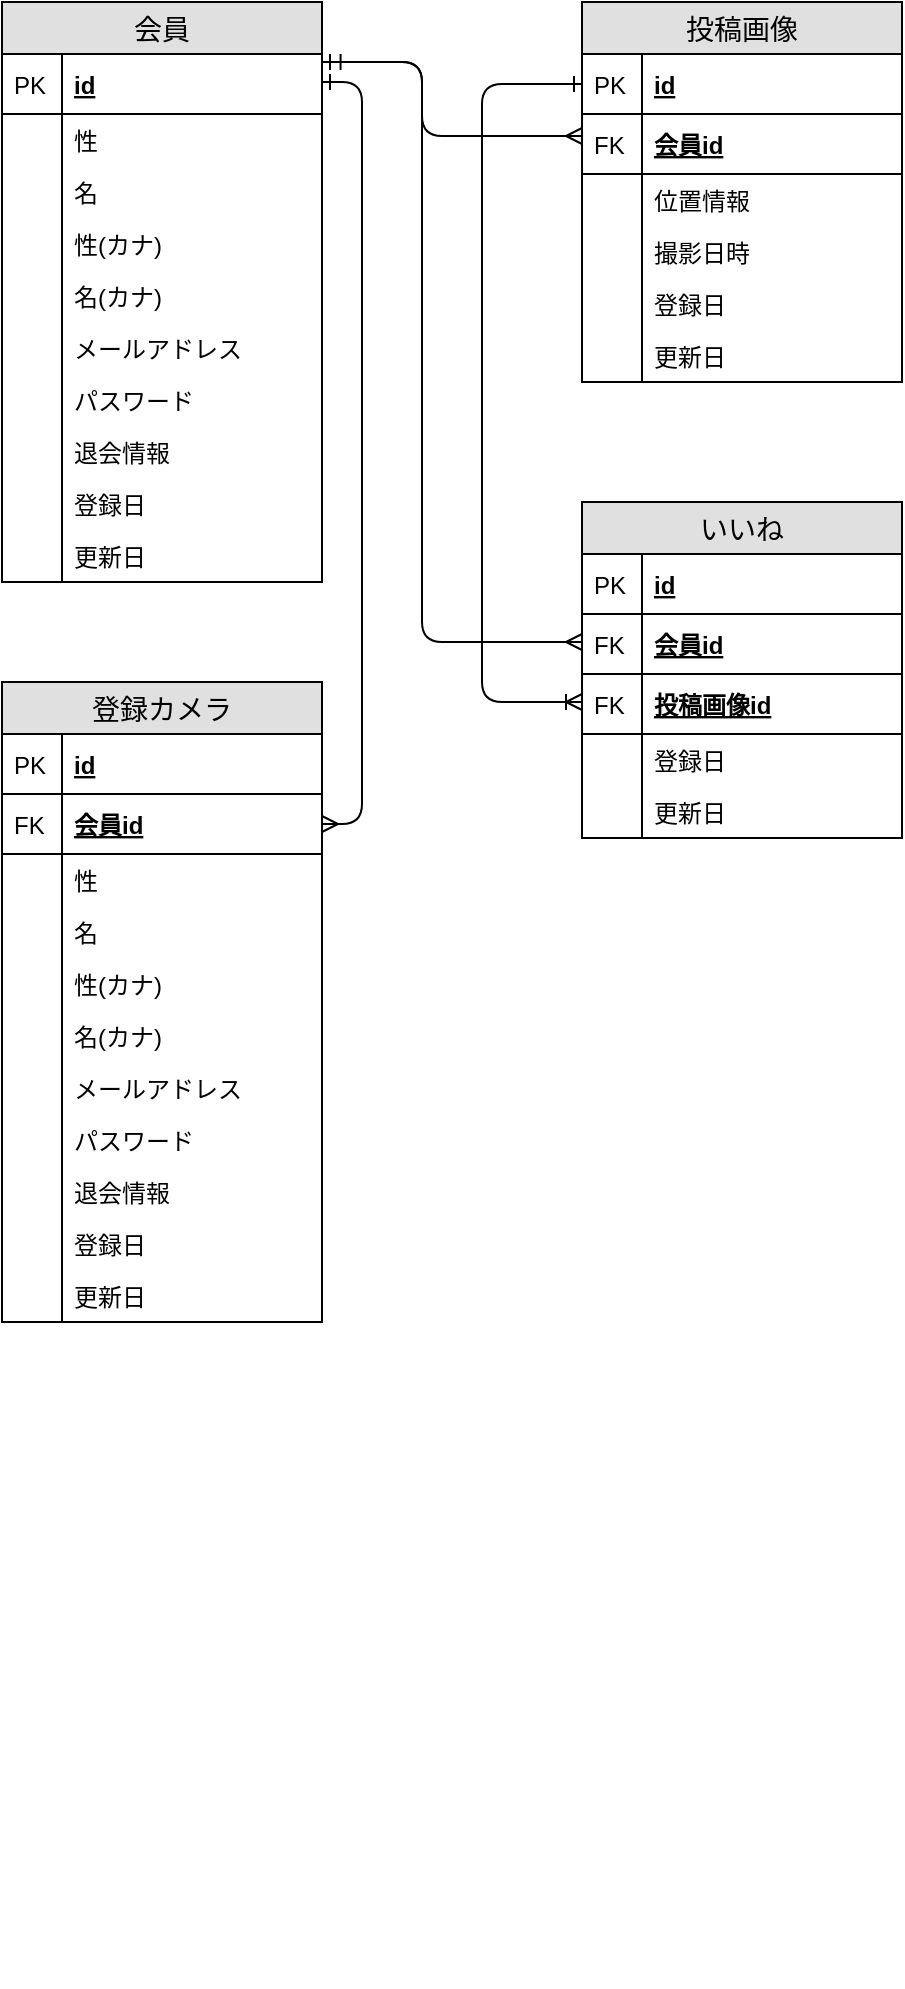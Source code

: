 <mxfile version="12.4.8" type="device"><diagram id="2YEJJsiA5MkWeMInG1u1" name="ページ1"><mxGraphModel dx="1006" dy="685" grid="1" gridSize="10" guides="1" tooltips="1" connect="1" arrows="1" fold="1" page="1" pageScale="1" pageWidth="827" pageHeight="1169" math="0" shadow="0"><root><mxCell id="0"/><mxCell id="1" parent="0"/><mxCell id="xX4bJRp2YDhabwy3D7qA-1" value="&lt;table&gt;&lt;tbody&gt;&lt;tr&gt;&lt;td&gt;&lt;br&gt;&lt;/td&gt;&lt;td&gt;&lt;br&gt;&lt;/td&gt;&lt;td&gt;&lt;br&gt;&lt;/td&gt;&lt;td&gt;&lt;br&gt;&lt;/td&gt;&lt;td&gt;&lt;br&gt;&lt;/td&gt;&lt;td&gt;&lt;br&gt;&lt;/td&gt;&lt;td&gt;&lt;br&gt;&lt;/td&gt;&lt;td&gt;&lt;br&gt;&lt;/td&gt;&lt;td&gt;&lt;br&gt;&lt;/td&gt;&lt;td&gt;&lt;br&gt;&lt;/td&gt;&lt;td&gt;&lt;br&gt;&lt;/td&gt;&lt;td&gt;&lt;br&gt;&lt;/td&gt;&lt;td&gt;&lt;br&gt;&lt;/td&gt;&lt;td&gt;&lt;br&gt;&lt;/td&gt;&lt;td&gt;&lt;br&gt;&lt;/td&gt;&lt;td&gt;&lt;br&gt;&lt;/td&gt;&lt;td&gt;&lt;br&gt;&lt;/td&gt;&lt;td&gt;&lt;br&gt;&lt;/td&gt;&lt;/tr&gt;&lt;tr&gt;&lt;td&gt;&lt;br&gt;&lt;/td&gt;&lt;td&gt;&lt;br&gt;&lt;/td&gt;&lt;td&gt;&lt;br&gt;&lt;/td&gt;&lt;td&gt;&lt;br&gt;&lt;/td&gt;&lt;td&gt;&lt;br&gt;&lt;/td&gt;&lt;td&gt;&lt;br&gt;&lt;/td&gt;&lt;td&gt;&lt;br&gt;&lt;/td&gt;&lt;td&gt;&lt;br&gt;&lt;/td&gt;&lt;td&gt;&lt;br&gt;&lt;/td&gt;&lt;td&gt;&lt;br&gt;&lt;/td&gt;&lt;td&gt;&lt;br&gt;&lt;/td&gt;&lt;td&gt;&lt;br&gt;&lt;/td&gt;&lt;td&gt;&lt;br&gt;&lt;/td&gt;&lt;td&gt;&lt;br&gt;&lt;/td&gt;&lt;td&gt;&lt;br&gt;&lt;/td&gt;&lt;td&gt;&lt;br&gt;&lt;/td&gt;&lt;td&gt;&lt;br&gt;&lt;/td&gt;&lt;td&gt;&lt;br&gt;&lt;/td&gt;&lt;/tr&gt;&lt;tr&gt;&lt;td&gt;&lt;br&gt;&lt;/td&gt;&lt;td&gt;&lt;br&gt;&lt;/td&gt;&lt;td&gt;&lt;br&gt;&lt;/td&gt;&lt;td&gt;&lt;br&gt;&lt;/td&gt;&lt;td&gt;&lt;br&gt;&lt;/td&gt;&lt;td&gt;&lt;br&gt;&lt;/td&gt;&lt;td&gt;&lt;br&gt;&lt;/td&gt;&lt;td&gt;&lt;br&gt;&lt;/td&gt;&lt;td&gt;&lt;br&gt;&lt;/td&gt;&lt;td&gt;&lt;br&gt;&lt;/td&gt;&lt;td&gt;&lt;br&gt;&lt;/td&gt;&lt;td&gt;&lt;br&gt;&lt;/td&gt;&lt;td&gt;&lt;br&gt;&lt;/td&gt;&lt;td&gt;&lt;br&gt;&lt;/td&gt;&lt;td&gt;&lt;br&gt;&lt;/td&gt;&lt;td&gt;&lt;br&gt;&lt;/td&gt;&lt;td&gt;&lt;br&gt;&lt;/td&gt;&lt;td&gt;&lt;br&gt;&lt;/td&gt;&lt;/tr&gt;&lt;tr&gt;&lt;td&gt;&lt;br&gt;&lt;/td&gt;&lt;td&gt;&lt;br&gt;&lt;/td&gt;&lt;td&gt;&lt;br&gt;&lt;/td&gt;&lt;td&gt;&lt;br&gt;&lt;/td&gt;&lt;td&gt;&lt;br&gt;&lt;/td&gt;&lt;td&gt;&lt;br&gt;&lt;/td&gt;&lt;td&gt;&lt;br&gt;&lt;/td&gt;&lt;td&gt;&lt;br&gt;&lt;/td&gt;&lt;td&gt;&lt;br&gt;&lt;/td&gt;&lt;td&gt;&lt;br&gt;&lt;/td&gt;&lt;td&gt;&lt;br&gt;&lt;/td&gt;&lt;td&gt;&lt;br&gt;&lt;/td&gt;&lt;td&gt;&lt;br&gt;&lt;/td&gt;&lt;td&gt;&lt;br&gt;&lt;/td&gt;&lt;td&gt;&lt;br&gt;&lt;/td&gt;&lt;td&gt;&lt;br&gt;&lt;/td&gt;&lt;td&gt;&lt;br&gt;&lt;/td&gt;&lt;td&gt;&lt;br&gt;&lt;/td&gt;&lt;/tr&gt;&lt;tr&gt;&lt;td&gt;&lt;br&gt;&lt;/td&gt;&lt;td&gt;&lt;br&gt;&lt;/td&gt;&lt;td&gt;&lt;br&gt;&lt;/td&gt;&lt;td&gt;&lt;br&gt;&lt;/td&gt;&lt;td&gt;&lt;br&gt;&lt;/td&gt;&lt;td&gt;&lt;br&gt;&lt;/td&gt;&lt;td&gt;&lt;br&gt;&lt;/td&gt;&lt;td&gt;&lt;br&gt;&lt;/td&gt;&lt;td&gt;&lt;br&gt;&lt;/td&gt;&lt;td&gt;&lt;br&gt;&lt;/td&gt;&lt;td&gt;&lt;br&gt;&lt;/td&gt;&lt;td&gt;&lt;br&gt;&lt;/td&gt;&lt;td&gt;&lt;br&gt;&lt;/td&gt;&lt;td&gt;&lt;br&gt;&lt;/td&gt;&lt;td&gt;&lt;br&gt;&lt;/td&gt;&lt;td&gt;&lt;br&gt;&lt;/td&gt;&lt;td&gt;&lt;br&gt;&lt;/td&gt;&lt;td&gt;&lt;br&gt;&lt;/td&gt;&lt;/tr&gt;&lt;tr&gt;&lt;td&gt;&lt;br&gt;&lt;/td&gt;&lt;td&gt;&lt;br&gt;&lt;/td&gt;&lt;td&gt;&lt;br&gt;&lt;/td&gt;&lt;td&gt;&lt;br&gt;&lt;/td&gt;&lt;td&gt;&lt;br&gt;&lt;/td&gt;&lt;td&gt;&lt;br&gt;&lt;/td&gt;&lt;td&gt;&lt;br&gt;&lt;/td&gt;&lt;td&gt;&lt;br&gt;&lt;/td&gt;&lt;td&gt;&lt;br&gt;&lt;/td&gt;&lt;td&gt;&lt;br&gt;&lt;/td&gt;&lt;td&gt;&lt;br&gt;&lt;/td&gt;&lt;td&gt;&lt;br&gt;&lt;/td&gt;&lt;td&gt;&lt;br&gt;&lt;/td&gt;&lt;td&gt;&lt;br&gt;&lt;/td&gt;&lt;td&gt;&lt;br&gt;&lt;/td&gt;&lt;td&gt;&lt;br&gt;&lt;/td&gt;&lt;td&gt;&lt;br&gt;&lt;/td&gt;&lt;td&gt;&lt;br&gt;&lt;/td&gt;&lt;/tr&gt;&lt;tr&gt;&lt;td&gt;&lt;br&gt;&lt;/td&gt;&lt;td&gt;&lt;br&gt;&lt;/td&gt;&lt;td&gt;&lt;br&gt;&lt;/td&gt;&lt;td&gt;&lt;br&gt;&lt;/td&gt;&lt;td&gt;&lt;br&gt;&lt;/td&gt;&lt;td&gt;&lt;br&gt;&lt;/td&gt;&lt;td&gt;&lt;br&gt;&lt;/td&gt;&lt;td&gt;&lt;br&gt;&lt;/td&gt;&lt;td&gt;&lt;br&gt;&lt;/td&gt;&lt;td&gt;&lt;br&gt;&lt;/td&gt;&lt;td&gt;&lt;br&gt;&lt;/td&gt;&lt;td&gt;&lt;br&gt;&lt;/td&gt;&lt;td&gt;&lt;br&gt;&lt;/td&gt;&lt;td&gt;&lt;br&gt;&lt;/td&gt;&lt;td&gt;&lt;br&gt;&lt;/td&gt;&lt;td&gt;&lt;br&gt;&lt;/td&gt;&lt;td&gt;&lt;br&gt;&lt;/td&gt;&lt;td&gt;&lt;br&gt;&lt;/td&gt;&lt;/tr&gt;&lt;tr&gt;&lt;td&gt;&lt;br&gt;&lt;/td&gt;&lt;td&gt;&lt;br&gt;&lt;/td&gt;&lt;td&gt;&lt;br&gt;&lt;/td&gt;&lt;td&gt;&lt;br&gt;&lt;/td&gt;&lt;td&gt;&lt;br&gt;&lt;/td&gt;&lt;td&gt;&lt;br&gt;&lt;/td&gt;&lt;td&gt;&lt;br&gt;&lt;/td&gt;&lt;td&gt;&lt;br&gt;&lt;/td&gt;&lt;td&gt;&lt;br&gt;&lt;/td&gt;&lt;td&gt;&lt;br&gt;&lt;/td&gt;&lt;td&gt;&lt;br&gt;&lt;/td&gt;&lt;td&gt;&lt;br&gt;&lt;/td&gt;&lt;td&gt;&lt;br&gt;&lt;/td&gt;&lt;td&gt;&lt;br&gt;&lt;/td&gt;&lt;td&gt;&lt;br&gt;&lt;/td&gt;&lt;td&gt;&lt;br&gt;&lt;/td&gt;&lt;td&gt;&lt;br&gt;&lt;/td&gt;&lt;td&gt;&lt;br&gt;&lt;/td&gt;&lt;/tr&gt;&lt;tr&gt;&lt;td&gt;&lt;br&gt;&lt;/td&gt;&lt;td&gt;&lt;br&gt;&lt;/td&gt;&lt;td&gt;&lt;br&gt;&lt;/td&gt;&lt;td&gt;&lt;br&gt;&lt;/td&gt;&lt;td&gt;&lt;br&gt;&lt;/td&gt;&lt;td&gt;&lt;br&gt;&lt;/td&gt;&lt;td&gt;&lt;br&gt;&lt;/td&gt;&lt;td&gt;&lt;br&gt;&lt;/td&gt;&lt;td&gt;&lt;br&gt;&lt;/td&gt;&lt;td&gt;&lt;br&gt;&lt;/td&gt;&lt;td&gt;&lt;br&gt;&lt;/td&gt;&lt;td&gt;&lt;br&gt;&lt;/td&gt;&lt;td&gt;&lt;br&gt;&lt;/td&gt;&lt;td&gt;&lt;br&gt;&lt;/td&gt;&lt;td&gt;&lt;br&gt;&lt;/td&gt;&lt;td&gt;&lt;br&gt;&lt;/td&gt;&lt;td&gt;&lt;br&gt;&lt;/td&gt;&lt;td&gt;&lt;br&gt;&lt;/td&gt;&lt;/tr&gt;&lt;tr&gt;&lt;td&gt;&lt;br&gt;&lt;/td&gt;&lt;td&gt;&lt;br&gt;&lt;/td&gt;&lt;td&gt;&lt;br&gt;&lt;/td&gt;&lt;td&gt;&lt;br&gt;&lt;/td&gt;&lt;td&gt;&lt;br&gt;&lt;/td&gt;&lt;td&gt;&lt;br&gt;&lt;/td&gt;&lt;td&gt;&lt;br&gt;&lt;/td&gt;&lt;td&gt;&lt;br&gt;&lt;/td&gt;&lt;td&gt;&lt;br&gt;&lt;/td&gt;&lt;td&gt;&lt;br&gt;&lt;/td&gt;&lt;td&gt;&lt;br&gt;&lt;/td&gt;&lt;td&gt;&lt;br&gt;&lt;/td&gt;&lt;td&gt;&lt;br&gt;&lt;/td&gt;&lt;td&gt;&lt;br&gt;&lt;/td&gt;&lt;td&gt;&lt;br&gt;&lt;/td&gt;&lt;td&gt;&lt;br&gt;&lt;/td&gt;&lt;td&gt;&lt;br&gt;&lt;/td&gt;&lt;td&gt;&lt;br&gt;&lt;/td&gt;&lt;/tr&gt;&lt;tr&gt;&lt;td&gt;&lt;br&gt;&lt;/td&gt;&lt;td&gt;&lt;br&gt;&lt;/td&gt;&lt;td&gt;&lt;br&gt;&lt;/td&gt;&lt;td&gt;&lt;br&gt;&lt;/td&gt;&lt;td&gt;&lt;br&gt;&lt;/td&gt;&lt;td&gt;&lt;br&gt;&lt;/td&gt;&lt;td&gt;&lt;br&gt;&lt;/td&gt;&lt;td&gt;&lt;br&gt;&lt;/td&gt;&lt;td&gt;&lt;br&gt;&lt;/td&gt;&lt;td&gt;&lt;br&gt;&lt;/td&gt;&lt;td&gt;&lt;br&gt;&lt;/td&gt;&lt;td&gt;&lt;br&gt;&lt;/td&gt;&lt;td&gt;&lt;br&gt;&lt;/td&gt;&lt;td&gt;&lt;br&gt;&lt;/td&gt;&lt;td&gt;&lt;br&gt;&lt;/td&gt;&lt;td&gt;&lt;br&gt;&lt;/td&gt;&lt;td&gt;&lt;br&gt;&lt;/td&gt;&lt;td&gt;&lt;br&gt;&lt;/td&gt;&lt;/tr&gt;&lt;tr&gt;&lt;td&gt;&lt;br&gt;&lt;/td&gt;&lt;td&gt;&lt;br&gt;&lt;/td&gt;&lt;td&gt;&lt;br&gt;&lt;/td&gt;&lt;td&gt;&lt;br&gt;&lt;/td&gt;&lt;td&gt;&lt;br&gt;&lt;/td&gt;&lt;td&gt;&lt;br&gt;&lt;/td&gt;&lt;td&gt;&lt;br&gt;&lt;/td&gt;&lt;td&gt;&lt;br&gt;&lt;/td&gt;&lt;td&gt;&lt;br&gt;&lt;/td&gt;&lt;td&gt;&lt;br&gt;&lt;/td&gt;&lt;td&gt;&lt;br&gt;&lt;/td&gt;&lt;td&gt;&lt;br&gt;&lt;/td&gt;&lt;td&gt;&lt;br&gt;&lt;/td&gt;&lt;td&gt;&lt;br&gt;&lt;/td&gt;&lt;td&gt;&lt;br&gt;&lt;/td&gt;&lt;td&gt;&lt;br&gt;&lt;/td&gt;&lt;td&gt;&lt;br&gt;&lt;/td&gt;&lt;td&gt;&lt;br&gt;&lt;/td&gt;&lt;/tr&gt;&lt;/tbody&gt;&lt;/table&gt;" style="text;html=1;align=center;verticalAlign=middle;resizable=0;points=[];autosize=1;" vertex="1" parent="1"><mxGeometry x="385" y="811" width="90" height="220" as="geometry"/></mxCell><mxCell id="xX4bJRp2YDhabwy3D7qA-4" value="会員" style="swimlane;fontStyle=0;childLayout=stackLayout;horizontal=1;startSize=26;fillColor=#e0e0e0;horizontalStack=0;resizeParent=1;resizeParentMax=0;resizeLast=0;collapsible=1;marginBottom=0;swimlaneFillColor=#ffffff;align=center;fontSize=14;" vertex="1" parent="1"><mxGeometry x="30" y="40" width="160" height="290" as="geometry"/></mxCell><mxCell id="xX4bJRp2YDhabwy3D7qA-5" value="id" style="shape=partialRectangle;top=0;left=0;right=0;bottom=1;align=left;verticalAlign=middle;fillColor=none;spacingLeft=34;spacingRight=4;overflow=hidden;rotatable=0;points=[[0,0.5],[1,0.5]];portConstraint=eastwest;dropTarget=0;fontStyle=5;fontSize=12;" vertex="1" parent="xX4bJRp2YDhabwy3D7qA-4"><mxGeometry y="26" width="160" height="30" as="geometry"/></mxCell><mxCell id="xX4bJRp2YDhabwy3D7qA-6" value="PK" style="shape=partialRectangle;top=0;left=0;bottom=0;fillColor=none;align=left;verticalAlign=middle;spacingLeft=4;spacingRight=4;overflow=hidden;rotatable=0;points=[];portConstraint=eastwest;part=1;fontSize=12;" vertex="1" connectable="0" parent="xX4bJRp2YDhabwy3D7qA-5"><mxGeometry width="30" height="30" as="geometry"/></mxCell><mxCell id="xX4bJRp2YDhabwy3D7qA-7" value="性" style="shape=partialRectangle;top=0;left=0;right=0;bottom=0;align=left;verticalAlign=top;fillColor=none;spacingLeft=34;spacingRight=4;overflow=hidden;rotatable=0;points=[[0,0.5],[1,0.5]];portConstraint=eastwest;dropTarget=0;fontSize=12;" vertex="1" parent="xX4bJRp2YDhabwy3D7qA-4"><mxGeometry y="56" width="160" height="26" as="geometry"/></mxCell><mxCell id="xX4bJRp2YDhabwy3D7qA-8" value="" style="shape=partialRectangle;top=0;left=0;bottom=0;fillColor=none;align=left;verticalAlign=top;spacingLeft=4;spacingRight=4;overflow=hidden;rotatable=0;points=[];portConstraint=eastwest;part=1;fontSize=12;" vertex="1" connectable="0" parent="xX4bJRp2YDhabwy3D7qA-7"><mxGeometry width="30" height="26" as="geometry"/></mxCell><mxCell id="xX4bJRp2YDhabwy3D7qA-9" value="名" style="shape=partialRectangle;top=0;left=0;right=0;bottom=0;align=left;verticalAlign=top;fillColor=none;spacingLeft=34;spacingRight=4;overflow=hidden;rotatable=0;points=[[0,0.5],[1,0.5]];portConstraint=eastwest;dropTarget=0;fontSize=12;" vertex="1" parent="xX4bJRp2YDhabwy3D7qA-4"><mxGeometry y="82" width="160" height="26" as="geometry"/></mxCell><mxCell id="xX4bJRp2YDhabwy3D7qA-10" value="" style="shape=partialRectangle;top=0;left=0;bottom=0;fillColor=none;align=left;verticalAlign=top;spacingLeft=4;spacingRight=4;overflow=hidden;rotatable=0;points=[];portConstraint=eastwest;part=1;fontSize=12;" vertex="1" connectable="0" parent="xX4bJRp2YDhabwy3D7qA-9"><mxGeometry width="30" height="26" as="geometry"/></mxCell><mxCell id="xX4bJRp2YDhabwy3D7qA-11" value="性(カナ)" style="shape=partialRectangle;top=0;left=0;right=0;bottom=0;align=left;verticalAlign=top;fillColor=none;spacingLeft=34;spacingRight=4;overflow=hidden;rotatable=0;points=[[0,0.5],[1,0.5]];portConstraint=eastwest;dropTarget=0;fontSize=12;" vertex="1" parent="xX4bJRp2YDhabwy3D7qA-4"><mxGeometry y="108" width="160" height="26" as="geometry"/></mxCell><mxCell id="xX4bJRp2YDhabwy3D7qA-12" value="" style="shape=partialRectangle;top=0;left=0;bottom=0;fillColor=none;align=left;verticalAlign=top;spacingLeft=4;spacingRight=4;overflow=hidden;rotatable=0;points=[];portConstraint=eastwest;part=1;fontSize=12;" vertex="1" connectable="0" parent="xX4bJRp2YDhabwy3D7qA-11"><mxGeometry width="30" height="26" as="geometry"/></mxCell><mxCell id="xX4bJRp2YDhabwy3D7qA-15" value="名(カナ)" style="shape=partialRectangle;top=0;left=0;right=0;bottom=0;align=left;verticalAlign=top;fillColor=none;spacingLeft=34;spacingRight=4;overflow=hidden;rotatable=0;points=[[0,0.5],[1,0.5]];portConstraint=eastwest;dropTarget=0;fontSize=12;" vertex="1" parent="xX4bJRp2YDhabwy3D7qA-4"><mxGeometry y="134" width="160" height="26" as="geometry"/></mxCell><mxCell id="xX4bJRp2YDhabwy3D7qA-16" value="" style="shape=partialRectangle;top=0;left=0;bottom=0;fillColor=none;align=left;verticalAlign=top;spacingLeft=4;spacingRight=4;overflow=hidden;rotatable=0;points=[];portConstraint=eastwest;part=1;fontSize=12;" vertex="1" connectable="0" parent="xX4bJRp2YDhabwy3D7qA-15"><mxGeometry width="30" height="26" as="geometry"/></mxCell><mxCell id="xX4bJRp2YDhabwy3D7qA-17" value="メールアドレス" style="shape=partialRectangle;top=0;left=0;right=0;bottom=0;align=left;verticalAlign=top;fillColor=none;spacingLeft=34;spacingRight=4;overflow=hidden;rotatable=0;points=[[0,0.5],[1,0.5]];portConstraint=eastwest;dropTarget=0;fontSize=12;" vertex="1" parent="xX4bJRp2YDhabwy3D7qA-4"><mxGeometry y="160" width="160" height="26" as="geometry"/></mxCell><mxCell id="xX4bJRp2YDhabwy3D7qA-18" value="" style="shape=partialRectangle;top=0;left=0;bottom=0;fillColor=none;align=left;verticalAlign=top;spacingLeft=4;spacingRight=4;overflow=hidden;rotatable=0;points=[];portConstraint=eastwest;part=1;fontSize=12;" vertex="1" connectable="0" parent="xX4bJRp2YDhabwy3D7qA-17"><mxGeometry width="30" height="26" as="geometry"/></mxCell><mxCell id="xX4bJRp2YDhabwy3D7qA-19" value="パスワード" style="shape=partialRectangle;top=0;left=0;right=0;bottom=0;align=left;verticalAlign=top;fillColor=none;spacingLeft=34;spacingRight=4;overflow=hidden;rotatable=0;points=[[0,0.5],[1,0.5]];portConstraint=eastwest;dropTarget=0;fontSize=12;" vertex="1" parent="xX4bJRp2YDhabwy3D7qA-4"><mxGeometry y="186" width="160" height="26" as="geometry"/></mxCell><mxCell id="xX4bJRp2YDhabwy3D7qA-20" value="" style="shape=partialRectangle;top=0;left=0;bottom=0;fillColor=none;align=left;verticalAlign=top;spacingLeft=4;spacingRight=4;overflow=hidden;rotatable=0;points=[];portConstraint=eastwest;part=1;fontSize=12;" vertex="1" connectable="0" parent="xX4bJRp2YDhabwy3D7qA-19"><mxGeometry width="30" height="26" as="geometry"/></mxCell><mxCell id="xX4bJRp2YDhabwy3D7qA-21" value="退会情報" style="shape=partialRectangle;top=0;left=0;right=0;bottom=0;align=left;verticalAlign=top;fillColor=none;spacingLeft=34;spacingRight=4;overflow=hidden;rotatable=0;points=[[0,0.5],[1,0.5]];portConstraint=eastwest;dropTarget=0;fontSize=12;" vertex="1" parent="xX4bJRp2YDhabwy3D7qA-4"><mxGeometry y="212" width="160" height="26" as="geometry"/></mxCell><mxCell id="xX4bJRp2YDhabwy3D7qA-22" value="" style="shape=partialRectangle;top=0;left=0;bottom=0;fillColor=none;align=left;verticalAlign=top;spacingLeft=4;spacingRight=4;overflow=hidden;rotatable=0;points=[];portConstraint=eastwest;part=1;fontSize=12;" vertex="1" connectable="0" parent="xX4bJRp2YDhabwy3D7qA-21"><mxGeometry width="30" height="26" as="geometry"/></mxCell><mxCell id="xX4bJRp2YDhabwy3D7qA-23" value="登録日" style="shape=partialRectangle;top=0;left=0;right=0;bottom=0;align=left;verticalAlign=top;fillColor=none;spacingLeft=34;spacingRight=4;overflow=hidden;rotatable=0;points=[[0,0.5],[1,0.5]];portConstraint=eastwest;dropTarget=0;fontSize=12;" vertex="1" parent="xX4bJRp2YDhabwy3D7qA-4"><mxGeometry y="238" width="160" height="26" as="geometry"/></mxCell><mxCell id="xX4bJRp2YDhabwy3D7qA-24" value="" style="shape=partialRectangle;top=0;left=0;bottom=0;fillColor=none;align=left;verticalAlign=top;spacingLeft=4;spacingRight=4;overflow=hidden;rotatable=0;points=[];portConstraint=eastwest;part=1;fontSize=12;" vertex="1" connectable="0" parent="xX4bJRp2YDhabwy3D7qA-23"><mxGeometry width="30" height="26" as="geometry"/></mxCell><mxCell id="xX4bJRp2YDhabwy3D7qA-25" value="更新日" style="shape=partialRectangle;top=0;left=0;right=0;bottom=0;align=left;verticalAlign=top;fillColor=none;spacingLeft=34;spacingRight=4;overflow=hidden;rotatable=0;points=[[0,0.5],[1,0.5]];portConstraint=eastwest;dropTarget=0;fontSize=12;" vertex="1" parent="xX4bJRp2YDhabwy3D7qA-4"><mxGeometry y="264" width="160" height="26" as="geometry"/></mxCell><mxCell id="xX4bJRp2YDhabwy3D7qA-26" value="" style="shape=partialRectangle;top=0;left=0;bottom=0;fillColor=none;align=left;verticalAlign=top;spacingLeft=4;spacingRight=4;overflow=hidden;rotatable=0;points=[];portConstraint=eastwest;part=1;fontSize=12;" vertex="1" connectable="0" parent="xX4bJRp2YDhabwy3D7qA-25"><mxGeometry width="30" height="26" as="geometry"/></mxCell><mxCell id="xX4bJRp2YDhabwy3D7qA-27" value="投稿画像" style="swimlane;fontStyle=0;childLayout=stackLayout;horizontal=1;startSize=26;fillColor=#e0e0e0;horizontalStack=0;resizeParent=1;resizeParentMax=0;resizeLast=0;collapsible=1;marginBottom=0;swimlaneFillColor=#ffffff;align=center;fontSize=14;" vertex="1" parent="1"><mxGeometry x="320" y="40" width="160" height="190" as="geometry"/></mxCell><mxCell id="xX4bJRp2YDhabwy3D7qA-28" value="id" style="shape=partialRectangle;top=0;left=0;right=0;bottom=1;align=left;verticalAlign=middle;fillColor=none;spacingLeft=34;spacingRight=4;overflow=hidden;rotatable=0;points=[[0,0.5],[1,0.5]];portConstraint=eastwest;dropTarget=0;fontStyle=5;fontSize=12;" vertex="1" parent="xX4bJRp2YDhabwy3D7qA-27"><mxGeometry y="26" width="160" height="30" as="geometry"/></mxCell><mxCell id="xX4bJRp2YDhabwy3D7qA-29" value="PK" style="shape=partialRectangle;top=0;left=0;bottom=0;fillColor=none;align=left;verticalAlign=middle;spacingLeft=4;spacingRight=4;overflow=hidden;rotatable=0;points=[];portConstraint=eastwest;part=1;fontSize=12;" vertex="1" connectable="0" parent="xX4bJRp2YDhabwy3D7qA-28"><mxGeometry width="30" height="30" as="geometry"/></mxCell><mxCell id="xX4bJRp2YDhabwy3D7qA-50" value="会員id" style="shape=partialRectangle;top=0;left=0;right=0;bottom=1;align=left;verticalAlign=middle;fillColor=none;spacingLeft=34;spacingRight=4;overflow=hidden;rotatable=0;points=[[0,0.5],[1,0.5]];portConstraint=eastwest;dropTarget=0;fontStyle=5;fontSize=12;" vertex="1" parent="xX4bJRp2YDhabwy3D7qA-27"><mxGeometry y="56" width="160" height="30" as="geometry"/></mxCell><mxCell id="xX4bJRp2YDhabwy3D7qA-51" value="FK" style="shape=partialRectangle;top=0;left=0;bottom=0;fillColor=none;align=left;verticalAlign=middle;spacingLeft=4;spacingRight=4;overflow=hidden;rotatable=0;points=[];portConstraint=eastwest;part=1;fontSize=12;" vertex="1" connectable="0" parent="xX4bJRp2YDhabwy3D7qA-50"><mxGeometry width="30" height="30" as="geometry"/></mxCell><mxCell id="xX4bJRp2YDhabwy3D7qA-63" value="位置情報" style="shape=partialRectangle;top=0;left=0;right=0;bottom=0;align=left;verticalAlign=top;fillColor=none;spacingLeft=34;spacingRight=4;overflow=hidden;rotatable=0;points=[[0,0.5],[1,0.5]];portConstraint=eastwest;dropTarget=0;fontSize=12;" vertex="1" parent="xX4bJRp2YDhabwy3D7qA-27"><mxGeometry y="86" width="160" height="26" as="geometry"/></mxCell><mxCell id="xX4bJRp2YDhabwy3D7qA-64" value="" style="shape=partialRectangle;top=0;left=0;bottom=0;fillColor=none;align=left;verticalAlign=top;spacingLeft=4;spacingRight=4;overflow=hidden;rotatable=0;points=[];portConstraint=eastwest;part=1;fontSize=12;" vertex="1" connectable="0" parent="xX4bJRp2YDhabwy3D7qA-63"><mxGeometry width="30" height="26" as="geometry"/></mxCell><mxCell id="xX4bJRp2YDhabwy3D7qA-65" value="撮影日時" style="shape=partialRectangle;top=0;left=0;right=0;bottom=0;align=left;verticalAlign=top;fillColor=none;spacingLeft=34;spacingRight=4;overflow=hidden;rotatable=0;points=[[0,0.5],[1,0.5]];portConstraint=eastwest;dropTarget=0;fontSize=12;" vertex="1" parent="xX4bJRp2YDhabwy3D7qA-27"><mxGeometry y="112" width="160" height="26" as="geometry"/></mxCell><mxCell id="xX4bJRp2YDhabwy3D7qA-66" value="" style="shape=partialRectangle;top=0;left=0;bottom=0;fillColor=none;align=left;verticalAlign=top;spacingLeft=4;spacingRight=4;overflow=hidden;rotatable=0;points=[];portConstraint=eastwest;part=1;fontSize=12;" vertex="1" connectable="0" parent="xX4bJRp2YDhabwy3D7qA-65"><mxGeometry width="30" height="26" as="geometry"/></mxCell><mxCell id="xX4bJRp2YDhabwy3D7qA-44" value="登録日" style="shape=partialRectangle;top=0;left=0;right=0;bottom=0;align=left;verticalAlign=top;fillColor=none;spacingLeft=34;spacingRight=4;overflow=hidden;rotatable=0;points=[[0,0.5],[1,0.5]];portConstraint=eastwest;dropTarget=0;fontSize=12;" vertex="1" parent="xX4bJRp2YDhabwy3D7qA-27"><mxGeometry y="138" width="160" height="26" as="geometry"/></mxCell><mxCell id="xX4bJRp2YDhabwy3D7qA-45" value="" style="shape=partialRectangle;top=0;left=0;bottom=0;fillColor=none;align=left;verticalAlign=top;spacingLeft=4;spacingRight=4;overflow=hidden;rotatable=0;points=[];portConstraint=eastwest;part=1;fontSize=12;" vertex="1" connectable="0" parent="xX4bJRp2YDhabwy3D7qA-44"><mxGeometry width="30" height="26" as="geometry"/></mxCell><mxCell id="xX4bJRp2YDhabwy3D7qA-46" value="更新日" style="shape=partialRectangle;top=0;left=0;right=0;bottom=0;align=left;verticalAlign=top;fillColor=none;spacingLeft=34;spacingRight=4;overflow=hidden;rotatable=0;points=[[0,0.5],[1,0.5]];portConstraint=eastwest;dropTarget=0;fontSize=12;" vertex="1" parent="xX4bJRp2YDhabwy3D7qA-27"><mxGeometry y="164" width="160" height="26" as="geometry"/></mxCell><mxCell id="xX4bJRp2YDhabwy3D7qA-47" value="" style="shape=partialRectangle;top=0;left=0;bottom=0;fillColor=none;align=left;verticalAlign=top;spacingLeft=4;spacingRight=4;overflow=hidden;rotatable=0;points=[];portConstraint=eastwest;part=1;fontSize=12;" vertex="1" connectable="0" parent="xX4bJRp2YDhabwy3D7qA-46"><mxGeometry width="30" height="26" as="geometry"/></mxCell><mxCell id="xX4bJRp2YDhabwy3D7qA-67" value="登録カメラ" style="swimlane;fontStyle=0;childLayout=stackLayout;horizontal=1;startSize=26;fillColor=#e0e0e0;horizontalStack=0;resizeParent=1;resizeParentMax=0;resizeLast=0;collapsible=1;marginBottom=0;swimlaneFillColor=#ffffff;align=center;fontSize=14;" vertex="1" parent="1"><mxGeometry x="30" y="380" width="160" height="320" as="geometry"/></mxCell><mxCell id="xX4bJRp2YDhabwy3D7qA-68" value="id" style="shape=partialRectangle;top=0;left=0;right=0;bottom=1;align=left;verticalAlign=middle;fillColor=none;spacingLeft=34;spacingRight=4;overflow=hidden;rotatable=0;points=[[0,0.5],[1,0.5]];portConstraint=eastwest;dropTarget=0;fontStyle=5;fontSize=12;" vertex="1" parent="xX4bJRp2YDhabwy3D7qA-67"><mxGeometry y="26" width="160" height="30" as="geometry"/></mxCell><mxCell id="xX4bJRp2YDhabwy3D7qA-69" value="PK" style="shape=partialRectangle;top=0;left=0;bottom=0;fillColor=none;align=left;verticalAlign=middle;spacingLeft=4;spacingRight=4;overflow=hidden;rotatable=0;points=[];portConstraint=eastwest;part=1;fontSize=12;" vertex="1" connectable="0" parent="xX4bJRp2YDhabwy3D7qA-68"><mxGeometry width="30" height="30" as="geometry"/></mxCell><mxCell id="xX4bJRp2YDhabwy3D7qA-88" value="会員id" style="shape=partialRectangle;top=0;left=0;right=0;bottom=1;align=left;verticalAlign=middle;fillColor=none;spacingLeft=34;spacingRight=4;overflow=hidden;rotatable=0;points=[[0,0.5],[1,0.5]];portConstraint=eastwest;dropTarget=0;fontStyle=5;fontSize=12;" vertex="1" parent="xX4bJRp2YDhabwy3D7qA-67"><mxGeometry y="56" width="160" height="30" as="geometry"/></mxCell><mxCell id="xX4bJRp2YDhabwy3D7qA-89" value="FK" style="shape=partialRectangle;top=0;left=0;bottom=0;fillColor=none;align=left;verticalAlign=middle;spacingLeft=4;spacingRight=4;overflow=hidden;rotatable=0;points=[];portConstraint=eastwest;part=1;fontSize=12;" vertex="1" connectable="0" parent="xX4bJRp2YDhabwy3D7qA-88"><mxGeometry width="30" height="30" as="geometry"/></mxCell><mxCell id="xX4bJRp2YDhabwy3D7qA-70" value="性" style="shape=partialRectangle;top=0;left=0;right=0;bottom=0;align=left;verticalAlign=top;fillColor=none;spacingLeft=34;spacingRight=4;overflow=hidden;rotatable=0;points=[[0,0.5],[1,0.5]];portConstraint=eastwest;dropTarget=0;fontSize=12;" vertex="1" parent="xX4bJRp2YDhabwy3D7qA-67"><mxGeometry y="86" width="160" height="26" as="geometry"/></mxCell><mxCell id="xX4bJRp2YDhabwy3D7qA-71" value="" style="shape=partialRectangle;top=0;left=0;bottom=0;fillColor=none;align=left;verticalAlign=top;spacingLeft=4;spacingRight=4;overflow=hidden;rotatable=0;points=[];portConstraint=eastwest;part=1;fontSize=12;" vertex="1" connectable="0" parent="xX4bJRp2YDhabwy3D7qA-70"><mxGeometry width="30" height="26" as="geometry"/></mxCell><mxCell id="xX4bJRp2YDhabwy3D7qA-72" value="名" style="shape=partialRectangle;top=0;left=0;right=0;bottom=0;align=left;verticalAlign=top;fillColor=none;spacingLeft=34;spacingRight=4;overflow=hidden;rotatable=0;points=[[0,0.5],[1,0.5]];portConstraint=eastwest;dropTarget=0;fontSize=12;" vertex="1" parent="xX4bJRp2YDhabwy3D7qA-67"><mxGeometry y="112" width="160" height="26" as="geometry"/></mxCell><mxCell id="xX4bJRp2YDhabwy3D7qA-73" value="" style="shape=partialRectangle;top=0;left=0;bottom=0;fillColor=none;align=left;verticalAlign=top;spacingLeft=4;spacingRight=4;overflow=hidden;rotatable=0;points=[];portConstraint=eastwest;part=1;fontSize=12;" vertex="1" connectable="0" parent="xX4bJRp2YDhabwy3D7qA-72"><mxGeometry width="30" height="26" as="geometry"/></mxCell><mxCell id="xX4bJRp2YDhabwy3D7qA-74" value="性(カナ)" style="shape=partialRectangle;top=0;left=0;right=0;bottom=0;align=left;verticalAlign=top;fillColor=none;spacingLeft=34;spacingRight=4;overflow=hidden;rotatable=0;points=[[0,0.5],[1,0.5]];portConstraint=eastwest;dropTarget=0;fontSize=12;" vertex="1" parent="xX4bJRp2YDhabwy3D7qA-67"><mxGeometry y="138" width="160" height="26" as="geometry"/></mxCell><mxCell id="xX4bJRp2YDhabwy3D7qA-75" value="" style="shape=partialRectangle;top=0;left=0;bottom=0;fillColor=none;align=left;verticalAlign=top;spacingLeft=4;spacingRight=4;overflow=hidden;rotatable=0;points=[];portConstraint=eastwest;part=1;fontSize=12;" vertex="1" connectable="0" parent="xX4bJRp2YDhabwy3D7qA-74"><mxGeometry width="30" height="26" as="geometry"/></mxCell><mxCell id="xX4bJRp2YDhabwy3D7qA-76" value="名(カナ)" style="shape=partialRectangle;top=0;left=0;right=0;bottom=0;align=left;verticalAlign=top;fillColor=none;spacingLeft=34;spacingRight=4;overflow=hidden;rotatable=0;points=[[0,0.5],[1,0.5]];portConstraint=eastwest;dropTarget=0;fontSize=12;" vertex="1" parent="xX4bJRp2YDhabwy3D7qA-67"><mxGeometry y="164" width="160" height="26" as="geometry"/></mxCell><mxCell id="xX4bJRp2YDhabwy3D7qA-77" value="" style="shape=partialRectangle;top=0;left=0;bottom=0;fillColor=none;align=left;verticalAlign=top;spacingLeft=4;spacingRight=4;overflow=hidden;rotatable=0;points=[];portConstraint=eastwest;part=1;fontSize=12;" vertex="1" connectable="0" parent="xX4bJRp2YDhabwy3D7qA-76"><mxGeometry width="30" height="26" as="geometry"/></mxCell><mxCell id="xX4bJRp2YDhabwy3D7qA-78" value="メールアドレス" style="shape=partialRectangle;top=0;left=0;right=0;bottom=0;align=left;verticalAlign=top;fillColor=none;spacingLeft=34;spacingRight=4;overflow=hidden;rotatable=0;points=[[0,0.5],[1,0.5]];portConstraint=eastwest;dropTarget=0;fontSize=12;" vertex="1" parent="xX4bJRp2YDhabwy3D7qA-67"><mxGeometry y="190" width="160" height="26" as="geometry"/></mxCell><mxCell id="xX4bJRp2YDhabwy3D7qA-79" value="" style="shape=partialRectangle;top=0;left=0;bottom=0;fillColor=none;align=left;verticalAlign=top;spacingLeft=4;spacingRight=4;overflow=hidden;rotatable=0;points=[];portConstraint=eastwest;part=1;fontSize=12;" vertex="1" connectable="0" parent="xX4bJRp2YDhabwy3D7qA-78"><mxGeometry width="30" height="26" as="geometry"/></mxCell><mxCell id="xX4bJRp2YDhabwy3D7qA-80" value="パスワード" style="shape=partialRectangle;top=0;left=0;right=0;bottom=0;align=left;verticalAlign=top;fillColor=none;spacingLeft=34;spacingRight=4;overflow=hidden;rotatable=0;points=[[0,0.5],[1,0.5]];portConstraint=eastwest;dropTarget=0;fontSize=12;" vertex="1" parent="xX4bJRp2YDhabwy3D7qA-67"><mxGeometry y="216" width="160" height="26" as="geometry"/></mxCell><mxCell id="xX4bJRp2YDhabwy3D7qA-81" value="" style="shape=partialRectangle;top=0;left=0;bottom=0;fillColor=none;align=left;verticalAlign=top;spacingLeft=4;spacingRight=4;overflow=hidden;rotatable=0;points=[];portConstraint=eastwest;part=1;fontSize=12;" vertex="1" connectable="0" parent="xX4bJRp2YDhabwy3D7qA-80"><mxGeometry width="30" height="26" as="geometry"/></mxCell><mxCell id="xX4bJRp2YDhabwy3D7qA-82" value="退会情報" style="shape=partialRectangle;top=0;left=0;right=0;bottom=0;align=left;verticalAlign=top;fillColor=none;spacingLeft=34;spacingRight=4;overflow=hidden;rotatable=0;points=[[0,0.5],[1,0.5]];portConstraint=eastwest;dropTarget=0;fontSize=12;" vertex="1" parent="xX4bJRp2YDhabwy3D7qA-67"><mxGeometry y="242" width="160" height="26" as="geometry"/></mxCell><mxCell id="xX4bJRp2YDhabwy3D7qA-83" value="" style="shape=partialRectangle;top=0;left=0;bottom=0;fillColor=none;align=left;verticalAlign=top;spacingLeft=4;spacingRight=4;overflow=hidden;rotatable=0;points=[];portConstraint=eastwest;part=1;fontSize=12;" vertex="1" connectable="0" parent="xX4bJRp2YDhabwy3D7qA-82"><mxGeometry width="30" height="26" as="geometry"/></mxCell><mxCell id="xX4bJRp2YDhabwy3D7qA-84" value="登録日" style="shape=partialRectangle;top=0;left=0;right=0;bottom=0;align=left;verticalAlign=top;fillColor=none;spacingLeft=34;spacingRight=4;overflow=hidden;rotatable=0;points=[[0,0.5],[1,0.5]];portConstraint=eastwest;dropTarget=0;fontSize=12;" vertex="1" parent="xX4bJRp2YDhabwy3D7qA-67"><mxGeometry y="268" width="160" height="26" as="geometry"/></mxCell><mxCell id="xX4bJRp2YDhabwy3D7qA-85" value="" style="shape=partialRectangle;top=0;left=0;bottom=0;fillColor=none;align=left;verticalAlign=top;spacingLeft=4;spacingRight=4;overflow=hidden;rotatable=0;points=[];portConstraint=eastwest;part=1;fontSize=12;" vertex="1" connectable="0" parent="xX4bJRp2YDhabwy3D7qA-84"><mxGeometry width="30" height="26" as="geometry"/></mxCell><mxCell id="xX4bJRp2YDhabwy3D7qA-86" value="更新日" style="shape=partialRectangle;top=0;left=0;right=0;bottom=0;align=left;verticalAlign=top;fillColor=none;spacingLeft=34;spacingRight=4;overflow=hidden;rotatable=0;points=[[0,0.5],[1,0.5]];portConstraint=eastwest;dropTarget=0;fontSize=12;" vertex="1" parent="xX4bJRp2YDhabwy3D7qA-67"><mxGeometry y="294" width="160" height="26" as="geometry"/></mxCell><mxCell id="xX4bJRp2YDhabwy3D7qA-87" value="" style="shape=partialRectangle;top=0;left=0;bottom=0;fillColor=none;align=left;verticalAlign=top;spacingLeft=4;spacingRight=4;overflow=hidden;rotatable=0;points=[];portConstraint=eastwest;part=1;fontSize=12;" vertex="1" connectable="0" parent="xX4bJRp2YDhabwy3D7qA-86"><mxGeometry width="30" height="26" as="geometry"/></mxCell><mxCell id="xX4bJRp2YDhabwy3D7qA-90" value="いいね" style="swimlane;fontStyle=0;childLayout=stackLayout;horizontal=1;startSize=26;fillColor=#e0e0e0;horizontalStack=0;resizeParent=1;resizeParentMax=0;resizeLast=0;collapsible=1;marginBottom=0;swimlaneFillColor=#ffffff;align=center;fontSize=14;" vertex="1" parent="1"><mxGeometry x="320" y="290" width="160" height="168" as="geometry"/></mxCell><mxCell id="xX4bJRp2YDhabwy3D7qA-91" value="id" style="shape=partialRectangle;top=0;left=0;right=0;bottom=1;align=left;verticalAlign=middle;fillColor=none;spacingLeft=34;spacingRight=4;overflow=hidden;rotatable=0;points=[[0,0.5],[1,0.5]];portConstraint=eastwest;dropTarget=0;fontStyle=5;fontSize=12;" vertex="1" parent="xX4bJRp2YDhabwy3D7qA-90"><mxGeometry y="26" width="160" height="30" as="geometry"/></mxCell><mxCell id="xX4bJRp2YDhabwy3D7qA-92" value="PK" style="shape=partialRectangle;top=0;left=0;bottom=0;fillColor=none;align=left;verticalAlign=middle;spacingLeft=4;spacingRight=4;overflow=hidden;rotatable=0;points=[];portConstraint=eastwest;part=1;fontSize=12;" vertex="1" connectable="0" parent="xX4bJRp2YDhabwy3D7qA-91"><mxGeometry width="30" height="30" as="geometry"/></mxCell><mxCell id="xX4bJRp2YDhabwy3D7qA-93" value="会員id" style="shape=partialRectangle;top=0;left=0;right=0;bottom=1;align=left;verticalAlign=middle;fillColor=none;spacingLeft=34;spacingRight=4;overflow=hidden;rotatable=0;points=[[0,0.5],[1,0.5]];portConstraint=eastwest;dropTarget=0;fontStyle=5;fontSize=12;" vertex="1" parent="xX4bJRp2YDhabwy3D7qA-90"><mxGeometry y="56" width="160" height="30" as="geometry"/></mxCell><mxCell id="xX4bJRp2YDhabwy3D7qA-94" value="FK" style="shape=partialRectangle;top=0;left=0;bottom=0;fillColor=none;align=left;verticalAlign=middle;spacingLeft=4;spacingRight=4;overflow=hidden;rotatable=0;points=[];portConstraint=eastwest;part=1;fontSize=12;" vertex="1" connectable="0" parent="xX4bJRp2YDhabwy3D7qA-93"><mxGeometry width="30" height="30" as="geometry"/></mxCell><mxCell id="xX4bJRp2YDhabwy3D7qA-103" value="投稿画像id" style="shape=partialRectangle;top=0;left=0;right=0;bottom=1;align=left;verticalAlign=middle;fillColor=none;spacingLeft=34;spacingRight=4;overflow=hidden;rotatable=0;points=[[0,0.5],[1,0.5]];portConstraint=eastwest;dropTarget=0;fontStyle=5;fontSize=12;" vertex="1" parent="xX4bJRp2YDhabwy3D7qA-90"><mxGeometry y="86" width="160" height="30" as="geometry"/></mxCell><mxCell id="xX4bJRp2YDhabwy3D7qA-104" value="FK" style="shape=partialRectangle;top=0;left=0;bottom=0;fillColor=none;align=left;verticalAlign=middle;spacingLeft=4;spacingRight=4;overflow=hidden;rotatable=0;points=[];portConstraint=eastwest;part=1;fontSize=12;" vertex="1" connectable="0" parent="xX4bJRp2YDhabwy3D7qA-103"><mxGeometry width="30" height="30" as="geometry"/></mxCell><mxCell id="xX4bJRp2YDhabwy3D7qA-99" value="登録日" style="shape=partialRectangle;top=0;left=0;right=0;bottom=0;align=left;verticalAlign=top;fillColor=none;spacingLeft=34;spacingRight=4;overflow=hidden;rotatable=0;points=[[0,0.5],[1,0.5]];portConstraint=eastwest;dropTarget=0;fontSize=12;" vertex="1" parent="xX4bJRp2YDhabwy3D7qA-90"><mxGeometry y="116" width="160" height="26" as="geometry"/></mxCell><mxCell id="xX4bJRp2YDhabwy3D7qA-100" value="" style="shape=partialRectangle;top=0;left=0;bottom=0;fillColor=none;align=left;verticalAlign=top;spacingLeft=4;spacingRight=4;overflow=hidden;rotatable=0;points=[];portConstraint=eastwest;part=1;fontSize=12;" vertex="1" connectable="0" parent="xX4bJRp2YDhabwy3D7qA-99"><mxGeometry width="30" height="26" as="geometry"/></mxCell><mxCell id="xX4bJRp2YDhabwy3D7qA-101" value="更新日" style="shape=partialRectangle;top=0;left=0;right=0;bottom=0;align=left;verticalAlign=top;fillColor=none;spacingLeft=34;spacingRight=4;overflow=hidden;rotatable=0;points=[[0,0.5],[1,0.5]];portConstraint=eastwest;dropTarget=0;fontSize=12;" vertex="1" parent="xX4bJRp2YDhabwy3D7qA-90"><mxGeometry y="142" width="160" height="26" as="geometry"/></mxCell><mxCell id="xX4bJRp2YDhabwy3D7qA-102" value="" style="shape=partialRectangle;top=0;left=0;bottom=0;fillColor=none;align=left;verticalAlign=top;spacingLeft=4;spacingRight=4;overflow=hidden;rotatable=0;points=[];portConstraint=eastwest;part=1;fontSize=12;" vertex="1" connectable="0" parent="xX4bJRp2YDhabwy3D7qA-101"><mxGeometry width="30" height="26" as="geometry"/></mxCell><mxCell id="xX4bJRp2YDhabwy3D7qA-105" value="" style="edgeStyle=elbowEdgeStyle;fontSize=12;html=1;endArrow=ERmany;startArrow=ERone;entryX=1;entryY=0.5;entryDx=0;entryDy=0;verticalAlign=bottom;startFill=0;endFill=0;" edge="1" parent="1" target="xX4bJRp2YDhabwy3D7qA-88"><mxGeometry width="100" height="100" relative="1" as="geometry"><mxPoint x="190" y="80" as="sourcePoint"/><mxPoint x="250" y="460" as="targetPoint"/><Array as="points"><mxPoint x="210" y="266"/></Array></mxGeometry></mxCell><mxCell id="xX4bJRp2YDhabwy3D7qA-108" value="" style="edgeStyle=elbowEdgeStyle;fontSize=12;html=1;endArrow=ERmany;startArrow=ERone;verticalAlign=bottom;startFill=0;endFill=0;" edge="1" parent="1"><mxGeometry width="100" height="100" relative="1" as="geometry"><mxPoint x="190" y="70" as="sourcePoint"/><mxPoint x="320" y="107" as="targetPoint"/><Array as="points"><mxPoint x="240" y="90"/></Array></mxGeometry></mxCell><mxCell id="xX4bJRp2YDhabwy3D7qA-109" value="" style="edgeStyle=elbowEdgeStyle;fontSize=12;html=1;endArrow=ERoneToMany;exitX=0;exitY=0.5;exitDx=0;exitDy=0;startArrow=ERone;startFill=0;" edge="1" parent="1" source="xX4bJRp2YDhabwy3D7qA-28"><mxGeometry width="100" height="100" relative="1" as="geometry"><mxPoint x="200" y="720" as="sourcePoint"/><mxPoint x="320" y="390" as="targetPoint"/><Array as="points"><mxPoint x="270" y="200"/></Array></mxGeometry></mxCell><mxCell id="xX4bJRp2YDhabwy3D7qA-110" value="" style="edgeStyle=elbowEdgeStyle;fontSize=12;html=1;endArrow=ERmany;startArrow=ERone;verticalAlign=bottom;startFill=0;endFill=0;exitX=1.033;exitY=0.133;exitDx=0;exitDy=0;exitPerimeter=0;" edge="1" parent="1" source="xX4bJRp2YDhabwy3D7qA-5"><mxGeometry width="100" height="100" relative="1" as="geometry"><mxPoint x="200" y="80" as="sourcePoint"/><mxPoint x="320" y="360" as="targetPoint"/><Array as="points"><mxPoint x="240" y="220"/></Array></mxGeometry></mxCell></root></mxGraphModel></diagram></mxfile>